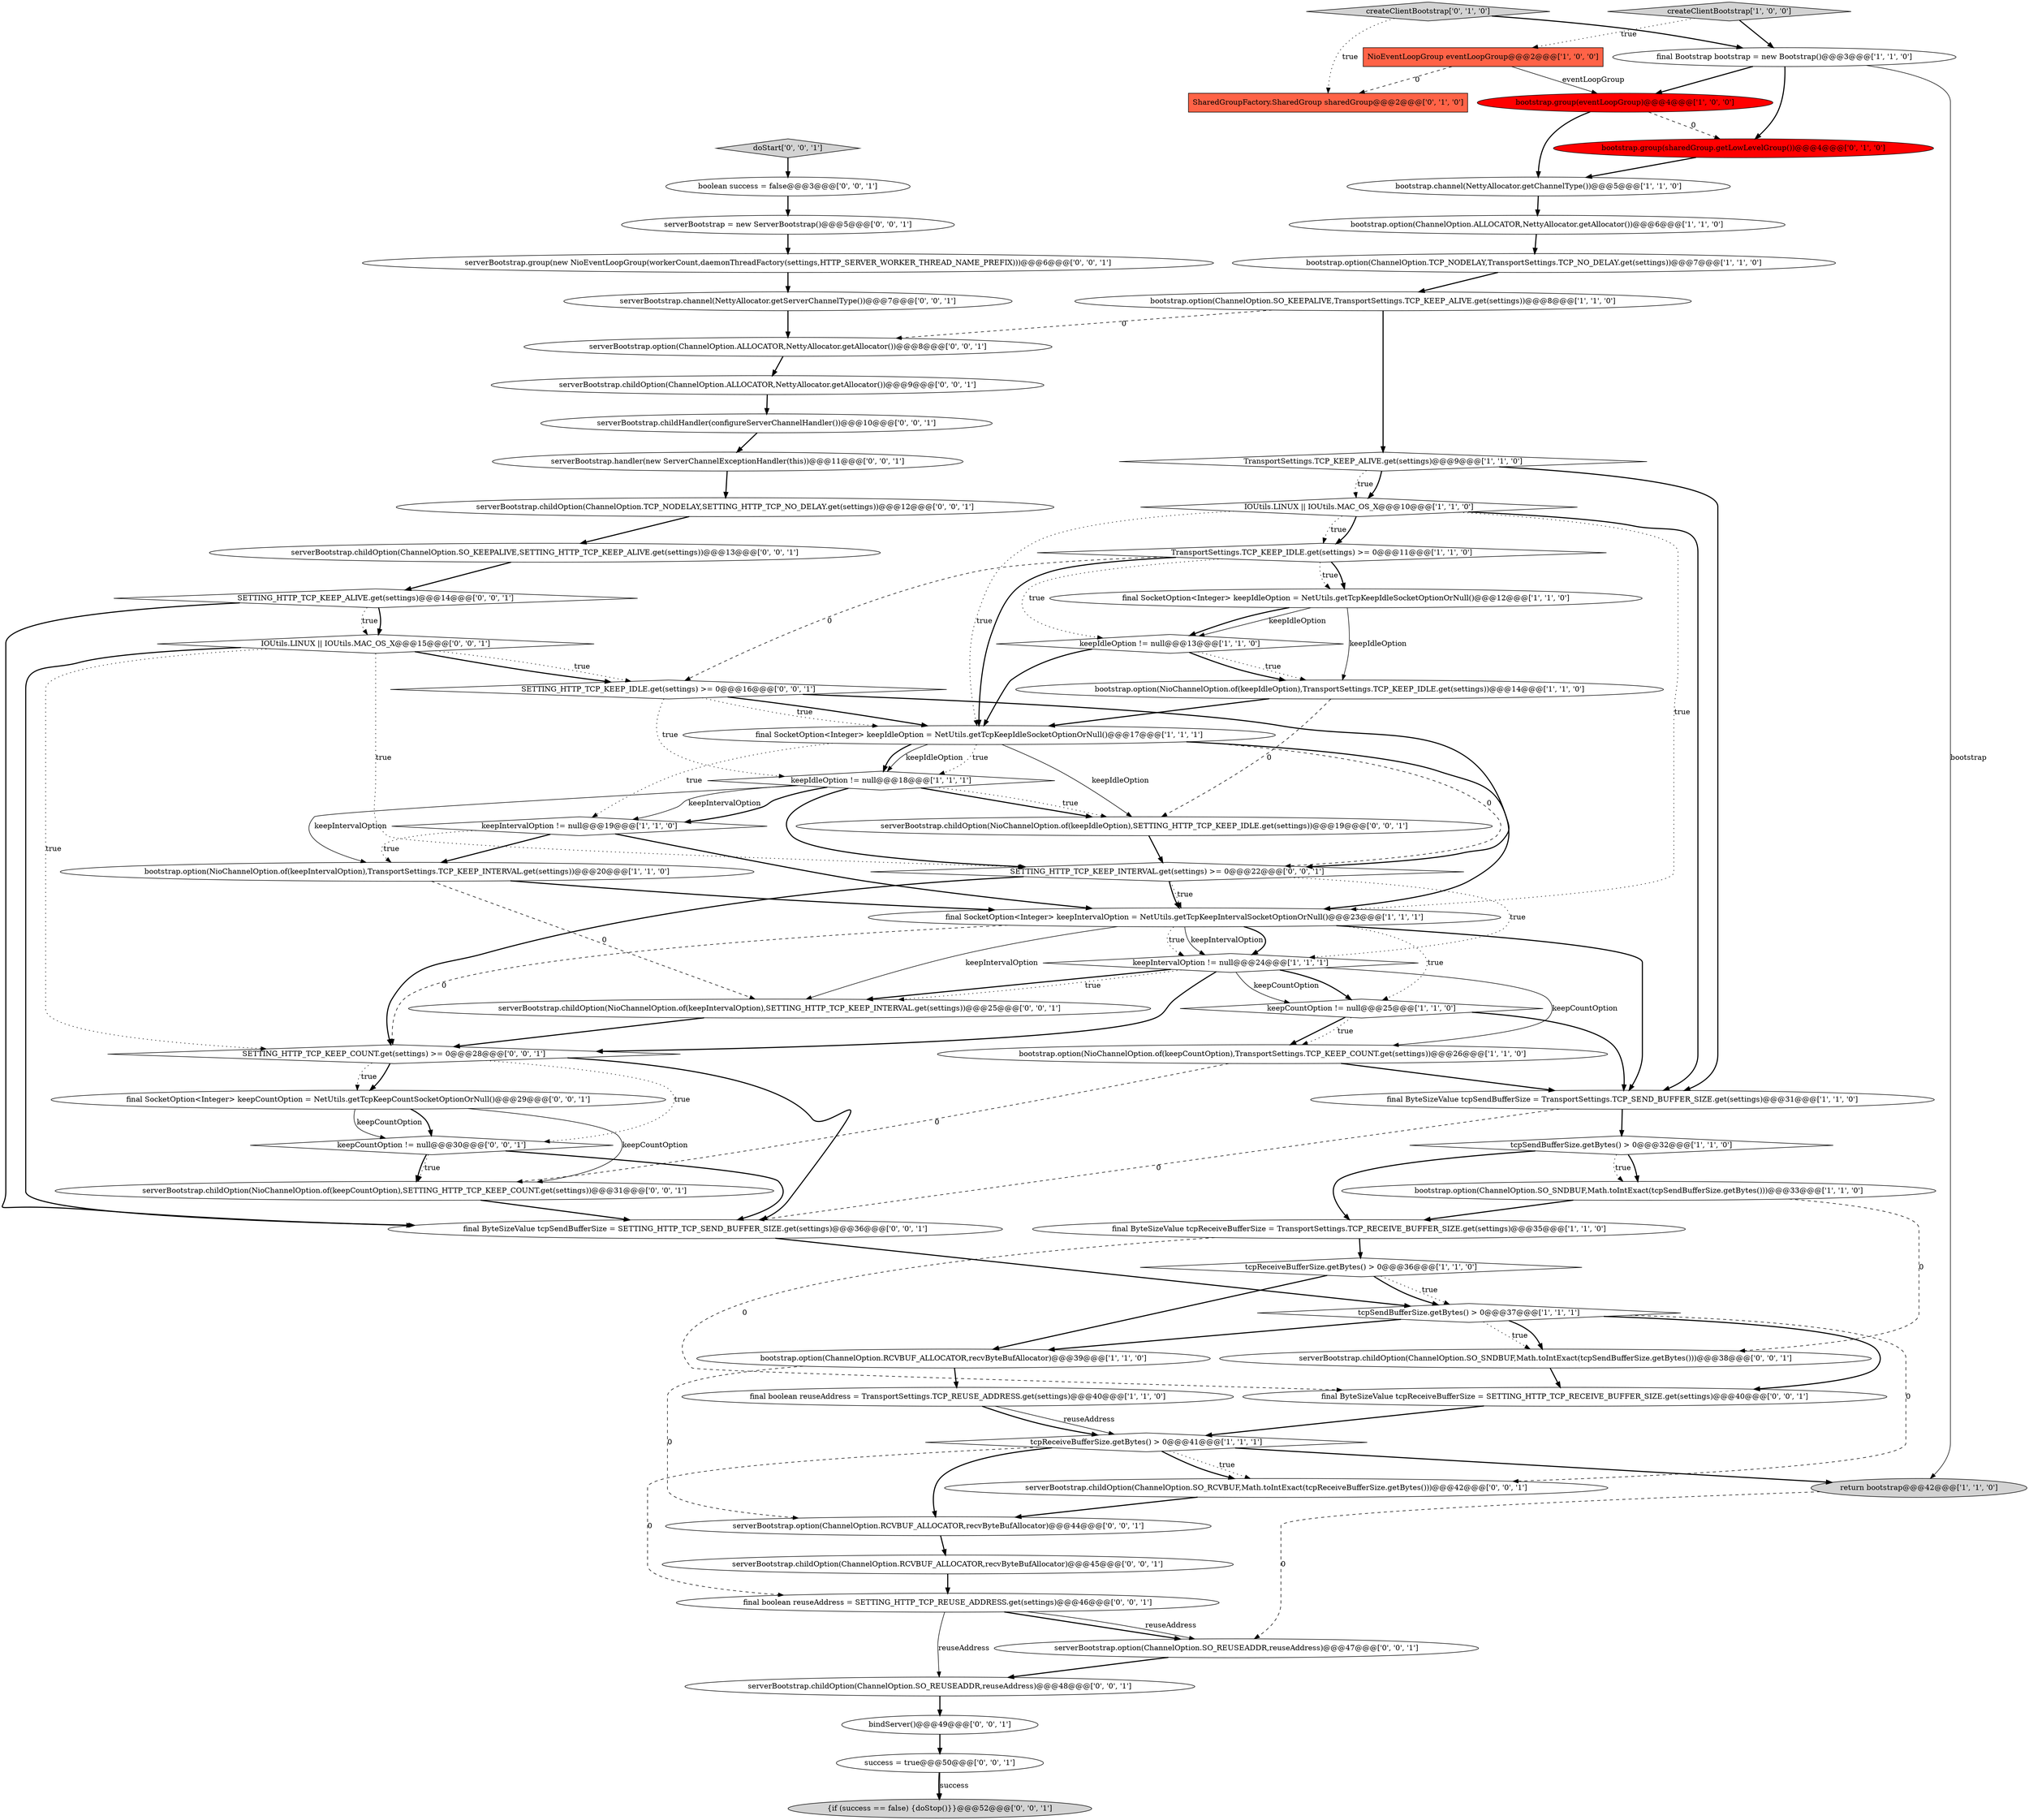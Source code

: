 digraph {
25 [style = filled, label = "keepCountOption != null@@@25@@@['1', '1', '0']", fillcolor = white, shape = diamond image = "AAA0AAABBB1BBB"];
52 [style = filled, label = "serverBootstrap.childOption(NioChannelOption.of(keepCountOption),SETTING_HTTP_TCP_KEEP_COUNT.get(settings))@@@31@@@['0', '0', '1']", fillcolor = white, shape = ellipse image = "AAA0AAABBB3BBB"];
34 [style = filled, label = "createClientBootstrap['0', '1', '0']", fillcolor = lightgray, shape = diamond image = "AAA0AAABBB2BBB"];
61 [style = filled, label = "{if (success == false) {doStop()}}@@@52@@@['0', '0', '1']", fillcolor = lightgray, shape = ellipse image = "AAA0AAABBB3BBB"];
53 [style = filled, label = "bindServer()@@@49@@@['0', '0', '1']", fillcolor = white, shape = ellipse image = "AAA0AAABBB3BBB"];
63 [style = filled, label = "serverBootstrap = new ServerBootstrap()@@@5@@@['0', '0', '1']", fillcolor = white, shape = ellipse image = "AAA0AAABBB3BBB"];
40 [style = filled, label = "boolean success = false@@@3@@@['0', '0', '1']", fillcolor = white, shape = ellipse image = "AAA0AAABBB3BBB"];
28 [style = filled, label = "keepIntervalOption != null@@@19@@@['1', '1', '0']", fillcolor = white, shape = diamond image = "AAA0AAABBB1BBB"];
43 [style = filled, label = "final ByteSizeValue tcpSendBufferSize = SETTING_HTTP_TCP_SEND_BUFFER_SIZE.get(settings)@@@36@@@['0', '0', '1']", fillcolor = white, shape = ellipse image = "AAA0AAABBB3BBB"];
44 [style = filled, label = "serverBootstrap.option(ChannelOption.SO_REUSEADDR,reuseAddress)@@@47@@@['0', '0', '1']", fillcolor = white, shape = ellipse image = "AAA0AAABBB3BBB"];
31 [style = filled, label = "final SocketOption<Integer> keepIntervalOption = NetUtils.getTcpKeepIntervalSocketOptionOrNull()@@@23@@@['1', '1', '1']", fillcolor = white, shape = ellipse image = "AAA0AAABBB1BBB"];
55 [style = filled, label = "doStart['0', '0', '1']", fillcolor = lightgray, shape = diamond image = "AAA0AAABBB3BBB"];
58 [style = filled, label = "SETTING_HTTP_TCP_KEEP_COUNT.get(settings) >= 0@@@28@@@['0', '0', '1']", fillcolor = white, shape = diamond image = "AAA0AAABBB3BBB"];
49 [style = filled, label = "serverBootstrap.group(new NioEventLoopGroup(workerCount,daemonThreadFactory(settings,HTTP_SERVER_WORKER_THREAD_NAME_PREFIX)))@@@6@@@['0', '0', '1']", fillcolor = white, shape = ellipse image = "AAA0AAABBB3BBB"];
39 [style = filled, label = "serverBootstrap.childOption(ChannelOption.SO_REUSEADDR,reuseAddress)@@@48@@@['0', '0', '1']", fillcolor = white, shape = ellipse image = "AAA0AAABBB3BBB"];
48 [style = filled, label = "success = true@@@50@@@['0', '0', '1']", fillcolor = white, shape = ellipse image = "AAA0AAABBB3BBB"];
54 [style = filled, label = "final boolean reuseAddress = SETTING_HTTP_TCP_REUSE_ADDRESS.get(settings)@@@46@@@['0', '0', '1']", fillcolor = white, shape = ellipse image = "AAA0AAABBB3BBB"];
24 [style = filled, label = "TransportSettings.TCP_KEEP_ALIVE.get(settings)@@@9@@@['1', '1', '0']", fillcolor = white, shape = diamond image = "AAA0AAABBB1BBB"];
64 [style = filled, label = "SETTING_HTTP_TCP_KEEP_IDLE.get(settings) >= 0@@@16@@@['0', '0', '1']", fillcolor = white, shape = diamond image = "AAA0AAABBB3BBB"];
10 [style = filled, label = "tcpSendBufferSize.getBytes() > 0@@@32@@@['1', '1', '0']", fillcolor = white, shape = diamond image = "AAA0AAABBB1BBB"];
3 [style = filled, label = "keepIdleOption != null@@@18@@@['1', '1', '1']", fillcolor = white, shape = diamond image = "AAA0AAABBB1BBB"];
36 [style = filled, label = "serverBootstrap.childOption(ChannelOption.RCVBUF_ALLOCATOR,recvByteBufAllocator)@@@45@@@['0', '0', '1']", fillcolor = white, shape = ellipse image = "AAA0AAABBB3BBB"];
26 [style = filled, label = "bootstrap.channel(NettyAllocator.getChannelType())@@@5@@@['1', '1', '0']", fillcolor = white, shape = ellipse image = "AAA0AAABBB1BBB"];
51 [style = filled, label = "serverBootstrap.childOption(ChannelOption.SO_KEEPALIVE,SETTING_HTTP_TCP_KEEP_ALIVE.get(settings))@@@13@@@['0', '0', '1']", fillcolor = white, shape = ellipse image = "AAA0AAABBB3BBB"];
6 [style = filled, label = "bootstrap.option(ChannelOption.TCP_NODELAY,TransportSettings.TCP_NO_DELAY.get(settings))@@@7@@@['1', '1', '0']", fillcolor = white, shape = ellipse image = "AAA0AAABBB1BBB"];
13 [style = filled, label = "keepIntervalOption != null@@@24@@@['1', '1', '1']", fillcolor = white, shape = diamond image = "AAA0AAABBB1BBB"];
47 [style = filled, label = "SETTING_HTTP_TCP_KEEP_ALIVE.get(settings)@@@14@@@['0', '0', '1']", fillcolor = white, shape = diamond image = "AAA0AAABBB3BBB"];
15 [style = filled, label = "bootstrap.group(eventLoopGroup)@@@4@@@['1', '0', '0']", fillcolor = red, shape = ellipse image = "AAA1AAABBB1BBB"];
56 [style = filled, label = "serverBootstrap.childHandler(configureServerChannelHandler())@@@10@@@['0', '0', '1']", fillcolor = white, shape = ellipse image = "AAA0AAABBB3BBB"];
8 [style = filled, label = "bootstrap.option(ChannelOption.SO_KEEPALIVE,TransportSettings.TCP_KEEP_ALIVE.get(settings))@@@8@@@['1', '1', '0']", fillcolor = white, shape = ellipse image = "AAA0AAABBB1BBB"];
9 [style = filled, label = "final SocketOption<Integer> keepIdleOption = NetUtils.getTcpKeepIdleSocketOptionOrNull()@@@17@@@['1', '1', '1']", fillcolor = white, shape = ellipse image = "AAA0AAABBB1BBB"];
37 [style = filled, label = "serverBootstrap.childOption(NioChannelOption.of(keepIdleOption),SETTING_HTTP_TCP_KEEP_IDLE.get(settings))@@@19@@@['0', '0', '1']", fillcolor = white, shape = ellipse image = "AAA0AAABBB3BBB"];
57 [style = filled, label = "SETTING_HTTP_TCP_KEEP_INTERVAL.get(settings) >= 0@@@22@@@['0', '0', '1']", fillcolor = white, shape = diamond image = "AAA0AAABBB3BBB"];
32 [style = filled, label = "bootstrap.group(sharedGroup.getLowLevelGroup())@@@4@@@['0', '1', '0']", fillcolor = red, shape = ellipse image = "AAA1AAABBB2BBB"];
12 [style = filled, label = "return bootstrap@@@42@@@['1', '1', '0']", fillcolor = lightgray, shape = ellipse image = "AAA0AAABBB1BBB"];
22 [style = filled, label = "bootstrap.option(NioChannelOption.of(keepIntervalOption),TransportSettings.TCP_KEEP_INTERVAL.get(settings))@@@20@@@['1', '1', '0']", fillcolor = white, shape = ellipse image = "AAA0AAABBB1BBB"];
59 [style = filled, label = "serverBootstrap.childOption(ChannelOption.SO_SNDBUF,Math.toIntExact(tcpSendBufferSize.getBytes()))@@@38@@@['0', '0', '1']", fillcolor = white, shape = ellipse image = "AAA0AAABBB3BBB"];
11 [style = filled, label = "tcpReceiveBufferSize.getBytes() > 0@@@36@@@['1', '1', '0']", fillcolor = white, shape = diamond image = "AAA0AAABBB1BBB"];
1 [style = filled, label = "final Bootstrap bootstrap = new Bootstrap()@@@3@@@['1', '1', '0']", fillcolor = white, shape = ellipse image = "AAA0AAABBB1BBB"];
18 [style = filled, label = "final SocketOption<Integer> keepIdleOption = NetUtils.getTcpKeepIdleSocketOptionOrNull()@@@12@@@['1', '1', '0']", fillcolor = white, shape = ellipse image = "AAA0AAABBB1BBB"];
20 [style = filled, label = "bootstrap.option(ChannelOption.RCVBUF_ALLOCATOR,recvByteBufAllocator)@@@39@@@['1', '1', '0']", fillcolor = white, shape = ellipse image = "AAA0AAABBB1BBB"];
27 [style = filled, label = "final ByteSizeValue tcpReceiveBufferSize = TransportSettings.TCP_RECEIVE_BUFFER_SIZE.get(settings)@@@35@@@['1', '1', '0']", fillcolor = white, shape = ellipse image = "AAA0AAABBB1BBB"];
45 [style = filled, label = "serverBootstrap.handler(new ServerChannelExceptionHandler(this))@@@11@@@['0', '0', '1']", fillcolor = white, shape = ellipse image = "AAA0AAABBB3BBB"];
4 [style = filled, label = "final boolean reuseAddress = TransportSettings.TCP_REUSE_ADDRESS.get(settings)@@@40@@@['1', '1', '0']", fillcolor = white, shape = ellipse image = "AAA0AAABBB1BBB"];
2 [style = filled, label = "bootstrap.option(ChannelOption.ALLOCATOR,NettyAllocator.getAllocator())@@@6@@@['1', '1', '0']", fillcolor = white, shape = ellipse image = "AAA0AAABBB1BBB"];
0 [style = filled, label = "NioEventLoopGroup eventLoopGroup@@@2@@@['1', '0', '0']", fillcolor = tomato, shape = box image = "AAA1AAABBB1BBB"];
14 [style = filled, label = "bootstrap.option(ChannelOption.SO_SNDBUF,Math.toIntExact(tcpSendBufferSize.getBytes()))@@@33@@@['1', '1', '0']", fillcolor = white, shape = ellipse image = "AAA0AAABBB1BBB"];
30 [style = filled, label = "tcpReceiveBufferSize.getBytes() > 0@@@41@@@['1', '1', '1']", fillcolor = white, shape = diamond image = "AAA0AAABBB1BBB"];
35 [style = filled, label = "final SocketOption<Integer> keepCountOption = NetUtils.getTcpKeepCountSocketOptionOrNull()@@@29@@@['0', '0', '1']", fillcolor = white, shape = ellipse image = "AAA0AAABBB3BBB"];
23 [style = filled, label = "TransportSettings.TCP_KEEP_IDLE.get(settings) >= 0@@@11@@@['1', '1', '0']", fillcolor = white, shape = diamond image = "AAA0AAABBB1BBB"];
17 [style = filled, label = "bootstrap.option(NioChannelOption.of(keepIdleOption),TransportSettings.TCP_KEEP_IDLE.get(settings))@@@14@@@['1', '1', '0']", fillcolor = white, shape = ellipse image = "AAA0AAABBB1BBB"];
38 [style = filled, label = "keepCountOption != null@@@30@@@['0', '0', '1']", fillcolor = white, shape = diamond image = "AAA0AAABBB3BBB"];
46 [style = filled, label = "serverBootstrap.option(ChannelOption.RCVBUF_ALLOCATOR,recvByteBufAllocator)@@@44@@@['0', '0', '1']", fillcolor = white, shape = ellipse image = "AAA0AAABBB3BBB"];
7 [style = filled, label = "IOUtils.LINUX || IOUtils.MAC_OS_X@@@10@@@['1', '1', '0']", fillcolor = white, shape = diamond image = "AAA0AAABBB1BBB"];
29 [style = filled, label = "createClientBootstrap['1', '0', '0']", fillcolor = lightgray, shape = diamond image = "AAA0AAABBB1BBB"];
60 [style = filled, label = "final ByteSizeValue tcpReceiveBufferSize = SETTING_HTTP_TCP_RECEIVE_BUFFER_SIZE.get(settings)@@@40@@@['0', '0', '1']", fillcolor = white, shape = ellipse image = "AAA0AAABBB3BBB"];
16 [style = filled, label = "keepIdleOption != null@@@13@@@['1', '1', '0']", fillcolor = white, shape = diamond image = "AAA0AAABBB1BBB"];
65 [style = filled, label = "serverBootstrap.channel(NettyAllocator.getServerChannelType())@@@7@@@['0', '0', '1']", fillcolor = white, shape = ellipse image = "AAA0AAABBB3BBB"];
67 [style = filled, label = "serverBootstrap.childOption(ChannelOption.TCP_NODELAY,SETTING_HTTP_TCP_NO_DELAY.get(settings))@@@12@@@['0', '0', '1']", fillcolor = white, shape = ellipse image = "AAA0AAABBB3BBB"];
33 [style = filled, label = "SharedGroupFactory.SharedGroup sharedGroup@@@2@@@['0', '1', '0']", fillcolor = tomato, shape = box image = "AAA1AAABBB2BBB"];
62 [style = filled, label = "IOUtils.LINUX || IOUtils.MAC_OS_X@@@15@@@['0', '0', '1']", fillcolor = white, shape = diamond image = "AAA0AAABBB3BBB"];
66 [style = filled, label = "serverBootstrap.option(ChannelOption.ALLOCATOR,NettyAllocator.getAllocator())@@@8@@@['0', '0', '1']", fillcolor = white, shape = ellipse image = "AAA0AAABBB3BBB"];
21 [style = filled, label = "final ByteSizeValue tcpSendBufferSize = TransportSettings.TCP_SEND_BUFFER_SIZE.get(settings)@@@31@@@['1', '1', '0']", fillcolor = white, shape = ellipse image = "AAA0AAABBB1BBB"];
5 [style = filled, label = "tcpSendBufferSize.getBytes() > 0@@@37@@@['1', '1', '1']", fillcolor = white, shape = diamond image = "AAA0AAABBB1BBB"];
42 [style = filled, label = "serverBootstrap.childOption(NioChannelOption.of(keepIntervalOption),SETTING_HTTP_TCP_KEEP_INTERVAL.get(settings))@@@25@@@['0', '0', '1']", fillcolor = white, shape = ellipse image = "AAA0AAABBB3BBB"];
41 [style = filled, label = "serverBootstrap.childOption(ChannelOption.ALLOCATOR,NettyAllocator.getAllocator())@@@9@@@['0', '0', '1']", fillcolor = white, shape = ellipse image = "AAA0AAABBB3BBB"];
19 [style = filled, label = "bootstrap.option(NioChannelOption.of(keepCountOption),TransportSettings.TCP_KEEP_COUNT.get(settings))@@@26@@@['1', '1', '0']", fillcolor = white, shape = ellipse image = "AAA0AAABBB1BBB"];
50 [style = filled, label = "serverBootstrap.childOption(ChannelOption.SO_RCVBUF,Math.toIntExact(tcpReceiveBufferSize.getBytes()))@@@42@@@['0', '0', '1']", fillcolor = white, shape = ellipse image = "AAA0AAABBB3BBB"];
21->10 [style = bold, label=""];
57->31 [style = bold, label=""];
5->20 [style = bold, label=""];
38->52 [style = bold, label=""];
2->6 [style = bold, label=""];
62->57 [style = dotted, label="true"];
17->9 [style = bold, label=""];
16->17 [style = dotted, label="true"];
55->40 [style = bold, label=""];
31->21 [style = bold, label=""];
57->58 [style = bold, label=""];
48->61 [style = bold, label=""];
38->52 [style = dotted, label="true"];
13->19 [style = solid, label="keepCountOption"];
64->3 [style = dotted, label="true"];
3->28 [style = solid, label="keepIntervalOption"];
20->46 [style = dashed, label="0"];
35->52 [style = solid, label="keepCountOption"];
22->42 [style = dashed, label="0"];
23->18 [style = dotted, label="true"];
62->64 [style = dotted, label="true"];
24->21 [style = bold, label=""];
58->38 [style = dotted, label="true"];
30->46 [style = bold, label=""];
51->47 [style = bold, label=""];
40->63 [style = bold, label=""];
31->13 [style = solid, label="keepIntervalOption"];
25->19 [style = bold, label=""];
12->44 [style = dashed, label="0"];
35->38 [style = bold, label=""];
29->1 [style = bold, label=""];
48->61 [style = solid, label="success"];
25->19 [style = dotted, label="true"];
16->9 [style = bold, label=""];
25->21 [style = bold, label=""];
53->48 [style = bold, label=""];
9->28 [style = dotted, label="true"];
0->15 [style = solid, label="eventLoopGroup"];
13->25 [style = bold, label=""];
64->9 [style = bold, label=""];
31->25 [style = dotted, label="true"];
31->58 [style = dashed, label="0"];
13->25 [style = solid, label="keepCountOption"];
59->60 [style = bold, label=""];
10->14 [style = bold, label=""];
58->35 [style = bold, label=""];
19->52 [style = dashed, label="0"];
46->36 [style = bold, label=""];
30->50 [style = dotted, label="true"];
65->66 [style = bold, label=""];
47->43 [style = bold, label=""];
11->5 [style = dotted, label="true"];
16->17 [style = bold, label=""];
66->41 [style = bold, label=""];
32->26 [style = bold, label=""];
62->58 [style = dotted, label="true"];
62->43 [style = bold, label=""];
7->23 [style = dotted, label="true"];
5->59 [style = dotted, label="true"];
27->11 [style = bold, label=""];
4->30 [style = solid, label="reuseAddress"];
54->44 [style = bold, label=""];
0->33 [style = dashed, label="0"];
7->23 [style = bold, label=""];
1->32 [style = bold, label=""];
18->16 [style = solid, label="keepIdleOption"];
67->51 [style = bold, label=""];
54->44 [style = solid, label="reuseAddress"];
24->7 [style = bold, label=""];
64->57 [style = bold, label=""];
24->7 [style = dotted, label="true"];
9->3 [style = dotted, label="true"];
8->24 [style = bold, label=""];
35->38 [style = solid, label="keepCountOption"];
23->16 [style = dotted, label="true"];
29->0 [style = dotted, label="true"];
58->43 [style = bold, label=""];
3->37 [style = bold, label=""];
13->42 [style = bold, label=""];
5->59 [style = bold, label=""];
1->12 [style = solid, label="bootstrap"];
9->31 [style = bold, label=""];
31->13 [style = bold, label=""];
28->31 [style = bold, label=""];
7->31 [style = dotted, label="true"];
15->32 [style = dashed, label="0"];
49->65 [style = bold, label=""];
54->39 [style = solid, label="reuseAddress"];
3->37 [style = dotted, label="true"];
39->53 [style = bold, label=""];
30->50 [style = bold, label=""];
47->62 [style = bold, label=""];
11->5 [style = bold, label=""];
3->28 [style = bold, label=""];
52->43 [style = bold, label=""];
30->12 [style = bold, label=""];
56->45 [style = bold, label=""];
42->58 [style = bold, label=""];
43->5 [style = bold, label=""];
34->33 [style = dotted, label="true"];
28->22 [style = dotted, label="true"];
31->42 [style = solid, label="keepIntervalOption"];
9->3 [style = bold, label=""];
9->3 [style = solid, label="keepIdleOption"];
14->59 [style = dashed, label="0"];
31->13 [style = dotted, label="true"];
14->27 [style = bold, label=""];
57->13 [style = dotted, label="true"];
23->18 [style = bold, label=""];
28->22 [style = bold, label=""];
38->43 [style = bold, label=""];
57->31 [style = dotted, label="true"];
37->57 [style = bold, label=""];
18->16 [style = bold, label=""];
19->21 [style = bold, label=""];
11->20 [style = bold, label=""];
5->50 [style = dashed, label="0"];
21->43 [style = dashed, label="0"];
27->60 [style = dashed, label="0"];
5->60 [style = bold, label=""];
47->62 [style = dotted, label="true"];
10->27 [style = bold, label=""];
34->1 [style = bold, label=""];
50->46 [style = bold, label=""];
1->15 [style = bold, label=""];
63->49 [style = bold, label=""];
9->57 [style = dashed, label="0"];
22->31 [style = bold, label=""];
41->56 [style = bold, label=""];
8->66 [style = dashed, label="0"];
13->42 [style = dotted, label="true"];
45->67 [style = bold, label=""];
62->64 [style = bold, label=""];
7->9 [style = dotted, label="true"];
13->58 [style = bold, label=""];
44->39 [style = bold, label=""];
58->35 [style = dotted, label="true"];
20->4 [style = bold, label=""];
15->26 [style = bold, label=""];
10->14 [style = dotted, label="true"];
26->2 [style = bold, label=""];
30->54 [style = dashed, label="0"];
64->9 [style = dotted, label="true"];
4->30 [style = bold, label=""];
6->8 [style = bold, label=""];
18->17 [style = solid, label="keepIdleOption"];
60->30 [style = bold, label=""];
3->22 [style = solid, label="keepIntervalOption"];
7->21 [style = bold, label=""];
17->37 [style = dashed, label="0"];
3->57 [style = bold, label=""];
36->54 [style = bold, label=""];
9->37 [style = solid, label="keepIdleOption"];
23->9 [style = bold, label=""];
23->64 [style = dashed, label="0"];
}
